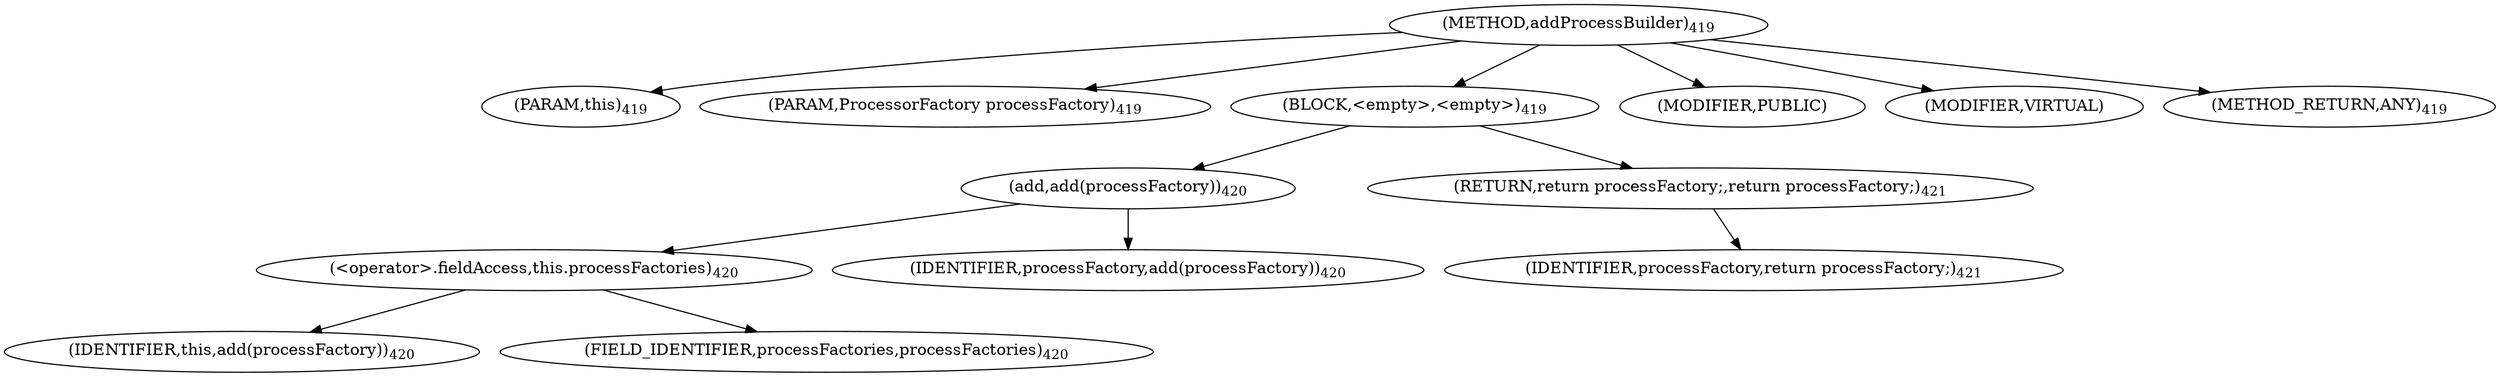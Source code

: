 digraph "addProcessBuilder" {  
"874" [label = <(METHOD,addProcessBuilder)<SUB>419</SUB>> ]
"875" [label = <(PARAM,this)<SUB>419</SUB>> ]
"876" [label = <(PARAM,ProcessorFactory processFactory)<SUB>419</SUB>> ]
"877" [label = <(BLOCK,&lt;empty&gt;,&lt;empty&gt;)<SUB>419</SUB>> ]
"878" [label = <(add,add(processFactory))<SUB>420</SUB>> ]
"879" [label = <(&lt;operator&gt;.fieldAccess,this.processFactories)<SUB>420</SUB>> ]
"880" [label = <(IDENTIFIER,this,add(processFactory))<SUB>420</SUB>> ]
"881" [label = <(FIELD_IDENTIFIER,processFactories,processFactories)<SUB>420</SUB>> ]
"882" [label = <(IDENTIFIER,processFactory,add(processFactory))<SUB>420</SUB>> ]
"883" [label = <(RETURN,return processFactory;,return processFactory;)<SUB>421</SUB>> ]
"884" [label = <(IDENTIFIER,processFactory,return processFactory;)<SUB>421</SUB>> ]
"885" [label = <(MODIFIER,PUBLIC)> ]
"886" [label = <(MODIFIER,VIRTUAL)> ]
"887" [label = <(METHOD_RETURN,ANY)<SUB>419</SUB>> ]
  "874" -> "875" 
  "874" -> "876" 
  "874" -> "877" 
  "874" -> "885" 
  "874" -> "886" 
  "874" -> "887" 
  "877" -> "878" 
  "877" -> "883" 
  "878" -> "879" 
  "878" -> "882" 
  "879" -> "880" 
  "879" -> "881" 
  "883" -> "884" 
}
